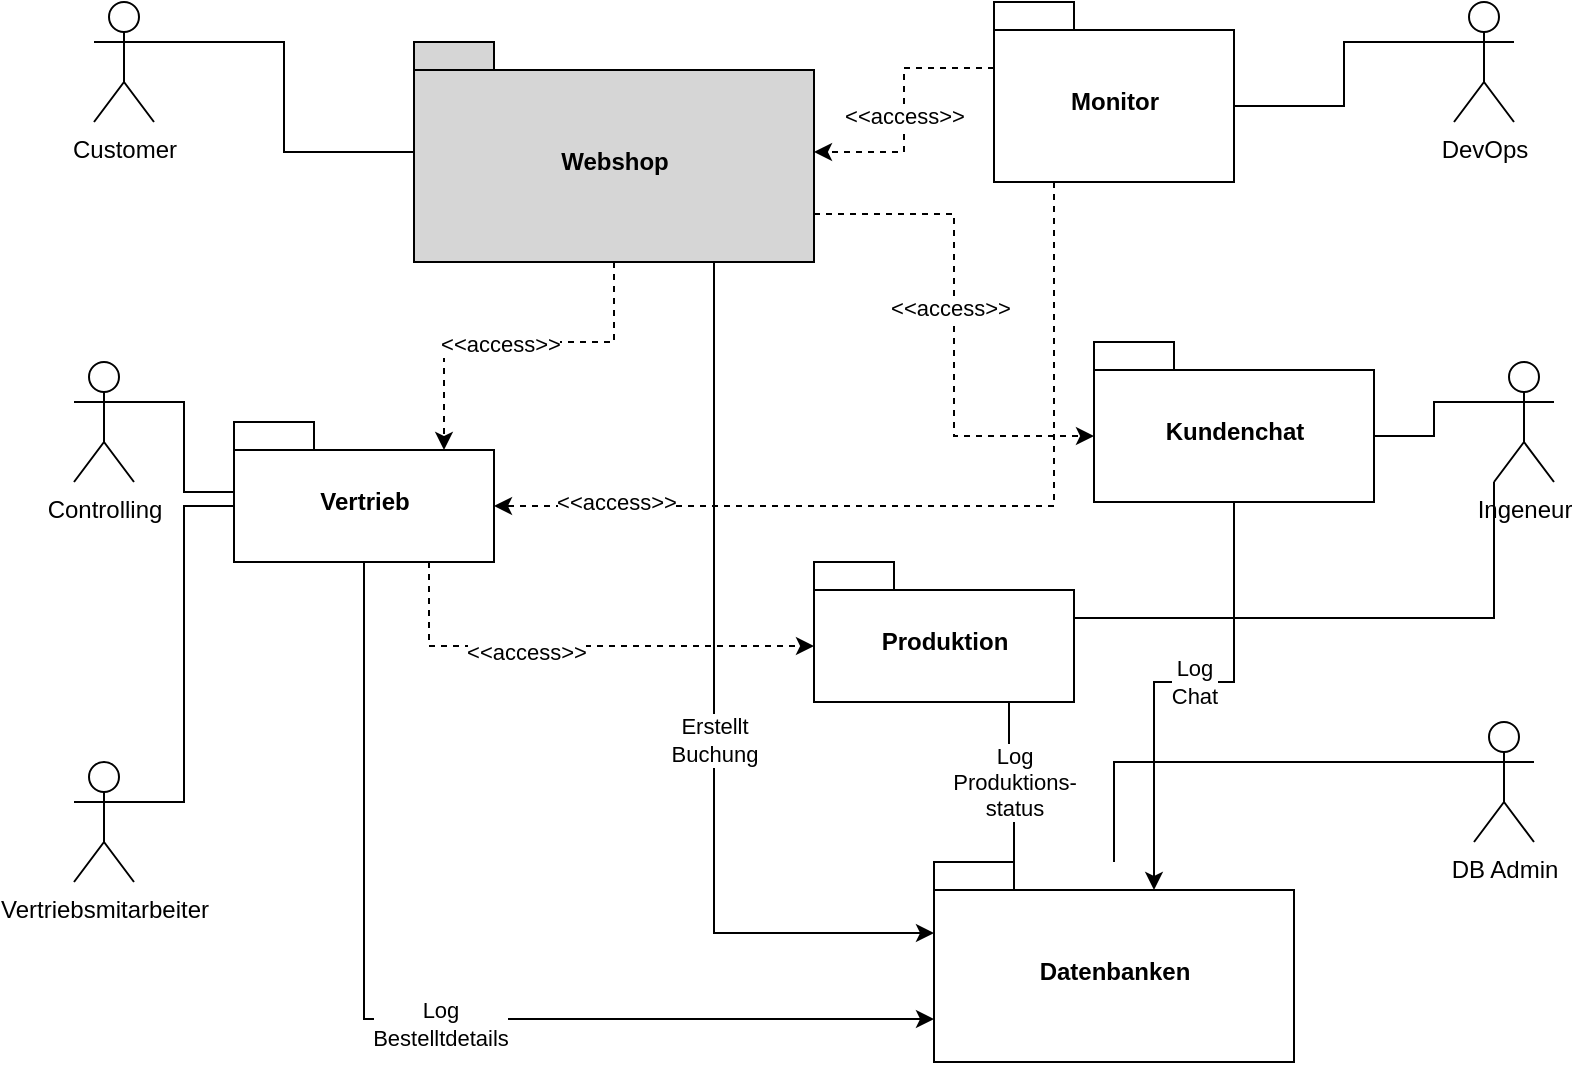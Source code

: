<mxfile version="17.4.3" type="device"><diagram id="u3SMwGH6u-4X1Sg57Dmw" name="Page-1"><mxGraphModel dx="906" dy="532" grid="1" gridSize="10" guides="1" tooltips="1" connect="1" arrows="1" fold="1" page="1" pageScale="1" pageWidth="827" pageHeight="1169" math="0" shadow="0"><root><mxCell id="0"/><mxCell id="1" parent="0"/><mxCell id="0Fh6ipSjWZmzGfEqP2Co-11" style="edgeStyle=orthogonalEdgeStyle;rounded=0;orthogonalLoop=1;jettySize=auto;html=1;exitX=1;exitY=0.333;exitDx=0;exitDy=0;exitPerimeter=0;endArrow=none;endFill=0;" edge="1" parent="1" source="0Fh6ipSjWZmzGfEqP2Co-1" target="0Fh6ipSjWZmzGfEqP2Co-10"><mxGeometry relative="1" as="geometry"/></mxCell><mxCell id="0Fh6ipSjWZmzGfEqP2Co-1" value="Customer" style="shape=umlActor;verticalLabelPosition=bottom;verticalAlign=top;html=1;outlineConnect=0;" vertex="1" parent="1"><mxGeometry x="70" y="180" width="30" height="60" as="geometry"/></mxCell><mxCell id="0Fh6ipSjWZmzGfEqP2Co-14" style="edgeStyle=orthogonalEdgeStyle;rounded=0;orthogonalLoop=1;jettySize=auto;html=1;exitX=0;exitY=0.333;exitDx=0;exitDy=0;exitPerimeter=0;entryX=0;entryY=0;entryDx=120;entryDy=52;entryPerimeter=0;endArrow=none;endFill=0;" edge="1" parent="1" source="0Fh6ipSjWZmzGfEqP2Co-3" target="0Fh6ipSjWZmzGfEqP2Co-12"><mxGeometry relative="1" as="geometry"/></mxCell><mxCell id="0Fh6ipSjWZmzGfEqP2Co-3" value="DevOps" style="shape=umlActor;verticalLabelPosition=bottom;verticalAlign=top;html=1;outlineConnect=0;" vertex="1" parent="1"><mxGeometry x="750" y="180" width="30" height="60" as="geometry"/></mxCell><mxCell id="0Fh6ipSjWZmzGfEqP2Co-20" style="edgeStyle=orthogonalEdgeStyle;rounded=0;orthogonalLoop=1;jettySize=auto;html=1;exitX=0;exitY=0.333;exitDx=0;exitDy=0;exitPerimeter=0;entryX=0;entryY=0;entryDx=140;entryDy=47;entryPerimeter=0;endArrow=none;endFill=0;" edge="1" parent="1" source="0Fh6ipSjWZmzGfEqP2Co-4" target="0Fh6ipSjWZmzGfEqP2Co-17"><mxGeometry relative="1" as="geometry"/></mxCell><mxCell id="0Fh6ipSjWZmzGfEqP2Co-47" style="edgeStyle=orthogonalEdgeStyle;rounded=0;orthogonalLoop=1;jettySize=auto;html=1;exitX=0;exitY=1;exitDx=0;exitDy=0;exitPerimeter=0;entryX=0;entryY=0;entryDx=130;entryDy=28;entryPerimeter=0;endArrow=none;endFill=0;" edge="1" parent="1" source="0Fh6ipSjWZmzGfEqP2Co-4" target="0Fh6ipSjWZmzGfEqP2Co-42"><mxGeometry relative="1" as="geometry"/></mxCell><mxCell id="0Fh6ipSjWZmzGfEqP2Co-4" value="Ingeneur" style="shape=umlActor;verticalLabelPosition=bottom;verticalAlign=top;html=1;outlineConnect=0;" vertex="1" parent="1"><mxGeometry x="770" y="360" width="30" height="60" as="geometry"/></mxCell><mxCell id="0Fh6ipSjWZmzGfEqP2Co-16" style="edgeStyle=orthogonalEdgeStyle;rounded=0;orthogonalLoop=1;jettySize=auto;html=1;exitX=0;exitY=0.333;exitDx=0;exitDy=0;exitPerimeter=0;endArrow=none;endFill=0;" edge="1" parent="1" source="0Fh6ipSjWZmzGfEqP2Co-5" target="0Fh6ipSjWZmzGfEqP2Co-15"><mxGeometry relative="1" as="geometry"/></mxCell><mxCell id="0Fh6ipSjWZmzGfEqP2Co-5" value="DB Admin" style="shape=umlActor;verticalLabelPosition=bottom;verticalAlign=top;html=1;outlineConnect=0;" vertex="1" parent="1"><mxGeometry x="760" y="540" width="30" height="60" as="geometry"/></mxCell><mxCell id="0Fh6ipSjWZmzGfEqP2Co-22" style="edgeStyle=orthogonalEdgeStyle;rounded=0;orthogonalLoop=1;jettySize=auto;html=1;exitX=1;exitY=0.333;exitDx=0;exitDy=0;exitPerimeter=0;endArrow=none;endFill=0;" edge="1" parent="1" source="0Fh6ipSjWZmzGfEqP2Co-7" target="0Fh6ipSjWZmzGfEqP2Co-21"><mxGeometry relative="1" as="geometry"/></mxCell><mxCell id="0Fh6ipSjWZmzGfEqP2Co-7" value="Controlling" style="shape=umlActor;verticalLabelPosition=bottom;verticalAlign=top;html=1;outlineConnect=0;" vertex="1" parent="1"><mxGeometry x="60" y="360" width="30" height="60" as="geometry"/></mxCell><mxCell id="0Fh6ipSjWZmzGfEqP2Co-26" style="edgeStyle=orthogonalEdgeStyle;rounded=0;orthogonalLoop=1;jettySize=auto;html=1;exitX=0.5;exitY=1;exitDx=0;exitDy=0;exitPerimeter=0;entryX=0;entryY=0;entryDx=105;entryDy=14;entryPerimeter=0;dashed=1;" edge="1" parent="1" source="0Fh6ipSjWZmzGfEqP2Co-10" target="0Fh6ipSjWZmzGfEqP2Co-21"><mxGeometry relative="1" as="geometry"/></mxCell><mxCell id="0Fh6ipSjWZmzGfEqP2Co-36" value="&amp;lt;&amp;lt;access&amp;gt;&amp;gt;" style="edgeLabel;html=1;align=center;verticalAlign=middle;resizable=0;points=[];" vertex="1" connectable="0" parent="0Fh6ipSjWZmzGfEqP2Co-26"><mxGeometry x="0.085" y="1" relative="1" as="geometry"><mxPoint as="offset"/></mxGeometry></mxCell><mxCell id="0Fh6ipSjWZmzGfEqP2Co-27" style="edgeStyle=orthogonalEdgeStyle;rounded=0;orthogonalLoop=1;jettySize=auto;html=1;exitX=0.75;exitY=1;exitDx=0;exitDy=0;exitPerimeter=0;entryX=0;entryY=0;entryDx=0;entryDy=35.5;entryPerimeter=0;" edge="1" parent="1" source="0Fh6ipSjWZmzGfEqP2Co-10" target="0Fh6ipSjWZmzGfEqP2Co-15"><mxGeometry relative="1" as="geometry"/></mxCell><mxCell id="0Fh6ipSjWZmzGfEqP2Co-35" value="Erstellt&lt;br&gt;Buchung" style="edgeLabel;html=1;align=center;verticalAlign=middle;resizable=0;points=[];" vertex="1" connectable="0" parent="0Fh6ipSjWZmzGfEqP2Co-27"><mxGeometry x="-0.398" y="1" relative="1" as="geometry"><mxPoint x="-1" y="105" as="offset"/></mxGeometry></mxCell><mxCell id="0Fh6ipSjWZmzGfEqP2Co-28" style="edgeStyle=orthogonalEdgeStyle;rounded=0;orthogonalLoop=1;jettySize=auto;html=1;exitX=0;exitY=0;exitDx=200;exitDy=86;exitPerimeter=0;entryX=0;entryY=0;entryDx=0;entryDy=47;entryPerimeter=0;dashed=1;" edge="1" parent="1" source="0Fh6ipSjWZmzGfEqP2Co-10" target="0Fh6ipSjWZmzGfEqP2Co-17"><mxGeometry relative="1" as="geometry"/></mxCell><mxCell id="0Fh6ipSjWZmzGfEqP2Co-37" value="&amp;lt;&amp;lt;access&amp;gt;&amp;gt;" style="edgeLabel;html=1;align=center;verticalAlign=middle;resizable=0;points=[];" vertex="1" connectable="0" parent="0Fh6ipSjWZmzGfEqP2Co-28"><mxGeometry x="-0.072" y="-2" relative="1" as="geometry"><mxPoint as="offset"/></mxGeometry></mxCell><mxCell id="0Fh6ipSjWZmzGfEqP2Co-10" value="Webshop" style="shape=folder;fontStyle=1;spacingTop=10;tabWidth=40;tabHeight=14;tabPosition=left;html=1;fillColor=#D6D6D6;" vertex="1" parent="1"><mxGeometry x="230" y="200" width="200" height="110" as="geometry"/></mxCell><mxCell id="0Fh6ipSjWZmzGfEqP2Co-33" style="edgeStyle=orthogonalEdgeStyle;rounded=0;orthogonalLoop=1;jettySize=auto;html=1;exitX=0;exitY=0;exitDx=0;exitDy=33;exitPerimeter=0;dashed=1;" edge="1" parent="1" source="0Fh6ipSjWZmzGfEqP2Co-12" target="0Fh6ipSjWZmzGfEqP2Co-10"><mxGeometry relative="1" as="geometry"/></mxCell><mxCell id="0Fh6ipSjWZmzGfEqP2Co-38" value="&amp;lt;&amp;lt;access&amp;gt;&amp;gt;" style="edgeLabel;html=1;align=center;verticalAlign=middle;resizable=0;points=[];" vertex="1" connectable="0" parent="0Fh6ipSjWZmzGfEqP2Co-33"><mxGeometry x="0.029" relative="1" as="geometry"><mxPoint y="1" as="offset"/></mxGeometry></mxCell><mxCell id="0Fh6ipSjWZmzGfEqP2Co-34" style="edgeStyle=orthogonalEdgeStyle;rounded=0;orthogonalLoop=1;jettySize=auto;html=1;exitX=0.25;exitY=1;exitDx=0;exitDy=0;exitPerimeter=0;entryX=0;entryY=0;entryDx=130;entryDy=42;entryPerimeter=0;dashed=1;endArrow=classic;endFill=1;" edge="1" parent="1" source="0Fh6ipSjWZmzGfEqP2Co-12" target="0Fh6ipSjWZmzGfEqP2Co-21"><mxGeometry relative="1" as="geometry"/></mxCell><mxCell id="0Fh6ipSjWZmzGfEqP2Co-39" value="&amp;lt;&amp;lt;access&amp;gt;&amp;gt;" style="edgeLabel;html=1;align=center;verticalAlign=middle;resizable=0;points=[];" vertex="1" connectable="0" parent="0Fh6ipSjWZmzGfEqP2Co-34"><mxGeometry x="0.251" y="-1" relative="1" as="geometry"><mxPoint x="-105" y="-1" as="offset"/></mxGeometry></mxCell><mxCell id="0Fh6ipSjWZmzGfEqP2Co-12" value="Monitor" style="shape=folder;fontStyle=1;spacingTop=10;tabWidth=40;tabHeight=14;tabPosition=left;html=1;" vertex="1" parent="1"><mxGeometry x="520" y="180" width="120" height="90" as="geometry"/></mxCell><mxCell id="0Fh6ipSjWZmzGfEqP2Co-15" value="Datenbanken" style="shape=folder;fontStyle=1;spacingTop=10;tabWidth=40;tabHeight=14;tabPosition=left;html=1;" vertex="1" parent="1"><mxGeometry x="490" y="610" width="180" height="100" as="geometry"/></mxCell><mxCell id="0Fh6ipSjWZmzGfEqP2Co-31" style="edgeStyle=orthogonalEdgeStyle;rounded=0;orthogonalLoop=1;jettySize=auto;html=1;exitX=0.5;exitY=1;exitDx=0;exitDy=0;exitPerimeter=0;entryX=0;entryY=0;entryDx=110;entryDy=14;entryPerimeter=0;" edge="1" parent="1" source="0Fh6ipSjWZmzGfEqP2Co-17" target="0Fh6ipSjWZmzGfEqP2Co-15"><mxGeometry relative="1" as="geometry"/></mxCell><mxCell id="0Fh6ipSjWZmzGfEqP2Co-40" value="Log&lt;br&gt;Chat" style="edgeLabel;html=1;align=center;verticalAlign=middle;resizable=0;points=[];" vertex="1" connectable="0" parent="0Fh6ipSjWZmzGfEqP2Co-31"><mxGeometry x="-0.061" relative="1" as="geometry"><mxPoint as="offset"/></mxGeometry></mxCell><mxCell id="0Fh6ipSjWZmzGfEqP2Co-17" value="Kundenchat" style="shape=folder;fontStyle=1;spacingTop=10;tabWidth=40;tabHeight=14;tabPosition=left;html=1;" vertex="1" parent="1"><mxGeometry x="570" y="350" width="140" height="80" as="geometry"/></mxCell><mxCell id="0Fh6ipSjWZmzGfEqP2Co-30" style="edgeStyle=orthogonalEdgeStyle;rounded=0;orthogonalLoop=1;jettySize=auto;html=1;exitX=0.5;exitY=1;exitDx=0;exitDy=0;exitPerimeter=0;entryX=0;entryY=0;entryDx=0;entryDy=78.5;entryPerimeter=0;" edge="1" parent="1" source="0Fh6ipSjWZmzGfEqP2Co-21" target="0Fh6ipSjWZmzGfEqP2Co-15"><mxGeometry relative="1" as="geometry"/></mxCell><mxCell id="0Fh6ipSjWZmzGfEqP2Co-41" value="Log&lt;br&gt;Bestelltdetails" style="edgeLabel;html=1;align=center;verticalAlign=middle;resizable=0;points=[];" vertex="1" connectable="0" parent="0Fh6ipSjWZmzGfEqP2Co-30"><mxGeometry x="0.036" y="-1" relative="1" as="geometry"><mxPoint y="1" as="offset"/></mxGeometry></mxCell><mxCell id="0Fh6ipSjWZmzGfEqP2Co-44" style="edgeStyle=orthogonalEdgeStyle;rounded=0;orthogonalLoop=1;jettySize=auto;html=1;exitX=0.75;exitY=1;exitDx=0;exitDy=0;exitPerimeter=0;entryX=0;entryY=0;entryDx=0;entryDy=42;entryPerimeter=0;dashed=1;endArrow=classic;endFill=1;" edge="1" parent="1" source="0Fh6ipSjWZmzGfEqP2Co-21" target="0Fh6ipSjWZmzGfEqP2Co-42"><mxGeometry relative="1" as="geometry"/></mxCell><mxCell id="0Fh6ipSjWZmzGfEqP2Co-46" value="&amp;lt;&amp;lt;access&amp;gt;&amp;gt;" style="edgeLabel;html=1;align=center;verticalAlign=middle;resizable=0;points=[];" vertex="1" connectable="0" parent="0Fh6ipSjWZmzGfEqP2Co-44"><mxGeometry x="-0.228" y="-2" relative="1" as="geometry"><mxPoint y="1" as="offset"/></mxGeometry></mxCell><mxCell id="0Fh6ipSjWZmzGfEqP2Co-21" value="Vertrieb" style="shape=folder;fontStyle=1;spacingTop=10;tabWidth=40;tabHeight=14;tabPosition=left;html=1;" vertex="1" parent="1"><mxGeometry x="140" y="390" width="130" height="70" as="geometry"/></mxCell><mxCell id="0Fh6ipSjWZmzGfEqP2Co-25" style="edgeStyle=orthogonalEdgeStyle;rounded=0;orthogonalLoop=1;jettySize=auto;html=1;exitX=1;exitY=0.333;exitDx=0;exitDy=0;exitPerimeter=0;entryX=0;entryY=0;entryDx=0;entryDy=42;entryPerimeter=0;endArrow=none;endFill=0;" edge="1" parent="1" source="0Fh6ipSjWZmzGfEqP2Co-23" target="0Fh6ipSjWZmzGfEqP2Co-21"><mxGeometry relative="1" as="geometry"/></mxCell><mxCell id="0Fh6ipSjWZmzGfEqP2Co-23" value="Vertriebsmitarbeiter" style="shape=umlActor;verticalLabelPosition=bottom;verticalAlign=top;html=1;" vertex="1" parent="1"><mxGeometry x="60" y="560" width="30" height="60" as="geometry"/></mxCell><mxCell id="0Fh6ipSjWZmzGfEqP2Co-48" style="edgeStyle=orthogonalEdgeStyle;rounded=0;orthogonalLoop=1;jettySize=auto;html=1;exitX=0.75;exitY=1;exitDx=0;exitDy=0;exitPerimeter=0;entryX=0;entryY=0;entryDx=40;entryDy=0;entryPerimeter=0;endArrow=none;endFill=0;" edge="1" parent="1" source="0Fh6ipSjWZmzGfEqP2Co-42" target="0Fh6ipSjWZmzGfEqP2Co-15"><mxGeometry relative="1" as="geometry"/></mxCell><mxCell id="0Fh6ipSjWZmzGfEqP2Co-49" value="Log&lt;br&gt;Produktions-&lt;br&gt;status" style="edgeLabel;html=1;align=center;verticalAlign=middle;resizable=0;points=[];" vertex="1" connectable="0" parent="0Fh6ipSjWZmzGfEqP2Co-48"><mxGeometry x="-0.261" y="2" relative="1" as="geometry"><mxPoint y="9" as="offset"/></mxGeometry></mxCell><mxCell id="0Fh6ipSjWZmzGfEqP2Co-42" value="Produktion" style="shape=folder;fontStyle=1;spacingTop=10;tabWidth=40;tabHeight=14;tabPosition=left;html=1;" vertex="1" parent="1"><mxGeometry x="430" y="460" width="130" height="70" as="geometry"/></mxCell></root></mxGraphModel></diagram></mxfile>